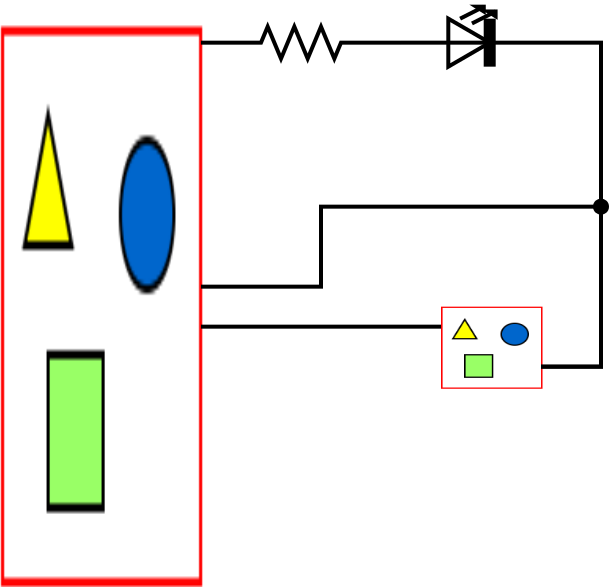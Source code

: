 <?xml version="1.0" encoding="UTF-8"?>
<dia:diagram xmlns:dia="http://www.lysator.liu.se/~alla/dia/">
  <dia:layer name="Background" visible="true" active="true">
    <dia:object type="Standard - Image" version="0" id="O0">
      <dia:attribute name="obj_pos">
        <dia:point val="18,7"/>
      </dia:attribute>
      <dia:attribute name="obj_bb">
        <dia:rectangle val="17.95,6.95;23.079,21.05"/>
      </dia:attribute>
      <dia:attribute name="elem_corner">
        <dia:point val="18,7"/>
      </dia:attribute>
      <dia:attribute name="elem_width">
        <dia:real val="5.029"/>
      </dia:attribute>
      <dia:attribute name="elem_height">
        <dia:real val="14"/>
      </dia:attribute>
      <dia:attribute name="draw_border">
        <dia:boolean val="false"/>
      </dia:attribute>
      <dia:attribute name="keep_aspect">
        <dia:boolean val="true"/>
      </dia:attribute>
      <dia:attribute name="file">
        <dia:string>#lpc1114-block.png#</dia:string>
      </dia:attribute>
    </dia:object>
    <dia:object type="Standard - Image" version="0" id="O1">
      <dia:attribute name="obj_pos">
        <dia:point val="29,14"/>
      </dia:attribute>
      <dia:attribute name="obj_bb">
        <dia:rectangle val="28.95,13.95;31.588,16.103"/>
      </dia:attribute>
      <dia:attribute name="elem_corner">
        <dia:point val="29,14"/>
      </dia:attribute>
      <dia:attribute name="elem_width">
        <dia:real val="2.538"/>
      </dia:attribute>
      <dia:attribute name="elem_height">
        <dia:real val="2.053"/>
      </dia:attribute>
      <dia:attribute name="draw_border">
        <dia:boolean val="false"/>
      </dia:attribute>
      <dia:attribute name="keep_aspect">
        <dia:boolean val="true"/>
      </dia:attribute>
      <dia:attribute name="file">
        <dia:string>#battery-block.png#</dia:string>
      </dia:attribute>
    </dia:object>
    <dia:object type="Standard - ZigZagLine" version="1" id="O2">
      <dia:attribute name="obj_pos">
        <dia:point val="23,14.5"/>
      </dia:attribute>
      <dia:attribute name="obj_bb">
        <dia:rectangle val="22.95,14.45;29.071,14.55"/>
      </dia:attribute>
      <dia:attribute name="orth_points">
        <dia:point val="23,14.5"/>
        <dia:point val="25.5,14.5"/>
        <dia:point val="25.5,14.5"/>
        <dia:point val="29,14.5"/>
        <dia:point val="29,14.5"/>
      </dia:attribute>
      <dia:attribute name="orth_orient">
        <dia:enum val="0"/>
        <dia:enum val="1"/>
        <dia:enum val="0"/>
        <dia:enum val="1"/>
      </dia:attribute>
      <dia:attribute name="autorouting">
        <dia:boolean val="false"/>
      </dia:attribute>
    </dia:object>
    <dia:object type="Standard - ZigZagLine" version="1" id="O3">
      <dia:attribute name="obj_pos">
        <dia:point val="23,13.5"/>
      </dia:attribute>
      <dia:attribute name="obj_bb">
        <dia:rectangle val="22.95,11.45;33.05,15.55"/>
      </dia:attribute>
      <dia:attribute name="orth_points">
        <dia:point val="23,13.5"/>
        <dia:point val="26,13.5"/>
        <dia:point val="26,11.5"/>
        <dia:point val="33,11.5"/>
        <dia:point val="33,15.5"/>
        <dia:point val="31.5,15.5"/>
      </dia:attribute>
      <dia:attribute name="orth_orient">
        <dia:enum val="0"/>
        <dia:enum val="1"/>
        <dia:enum val="0"/>
        <dia:enum val="1"/>
        <dia:enum val="0"/>
      </dia:attribute>
      <dia:attribute name="autorouting">
        <dia:boolean val="false"/>
      </dia:attribute>
    </dia:object>
    <dia:object type="Circuit - Horizontal Led (European)" version="1" id="O4">
      <dia:attribute name="obj_pos">
        <dia:point val="28,6.5"/>
      </dia:attribute>
      <dia:attribute name="obj_bb">
        <dia:rectangle val="28,6.429;31.4,8.087"/>
      </dia:attribute>
      <dia:attribute name="meta">
        <dia:composite type="dict"/>
      </dia:attribute>
      <dia:attribute name="elem_corner">
        <dia:point val="28,6.5"/>
      </dia:attribute>
      <dia:attribute name="elem_width">
        <dia:real val="3.4"/>
      </dia:attribute>
      <dia:attribute name="elem_height">
        <dia:real val="1.5"/>
      </dia:attribute>
      <dia:attribute name="line_width">
        <dia:real val="0.1"/>
      </dia:attribute>
      <dia:attribute name="line_colour">
        <dia:color val="#000000"/>
      </dia:attribute>
      <dia:attribute name="fill_colour">
        <dia:color val="#ffffff"/>
      </dia:attribute>
      <dia:attribute name="show_background">
        <dia:boolean val="true"/>
      </dia:attribute>
      <dia:attribute name="line_style">
        <dia:enum val="0"/>
        <dia:real val="1"/>
      </dia:attribute>
      <dia:attribute name="flip_horizontal">
        <dia:boolean val="false"/>
      </dia:attribute>
      <dia:attribute name="flip_vertical">
        <dia:boolean val="false"/>
      </dia:attribute>
      <dia:attribute name="subscale">
        <dia:real val="1"/>
      </dia:attribute>
    </dia:object>
    <dia:object type="Circuit - Horizontal Resistor" version="1" id="O5">
      <dia:attribute name="obj_pos">
        <dia:point val="23,7"/>
      </dia:attribute>
      <dia:attribute name="obj_bb">
        <dia:rectangle val="23,6.87;28,7.93"/>
      </dia:attribute>
      <dia:attribute name="meta">
        <dia:composite type="dict"/>
      </dia:attribute>
      <dia:attribute name="elem_corner">
        <dia:point val="23,7"/>
      </dia:attribute>
      <dia:attribute name="elem_width">
        <dia:real val="5.0"/>
      </dia:attribute>
      <dia:attribute name="elem_height">
        <dia:real val="0.8"/>
      </dia:attribute>
      <dia:attribute name="line_width">
        <dia:real val="0.1"/>
      </dia:attribute>
      <dia:attribute name="line_colour">
        <dia:color val="#000000"/>
      </dia:attribute>
      <dia:attribute name="fill_colour">
        <dia:color val="#ffffff"/>
      </dia:attribute>
      <dia:attribute name="show_background">
        <dia:boolean val="true"/>
      </dia:attribute>
      <dia:attribute name="line_style">
        <dia:enum val="0"/>
        <dia:real val="1"/>
      </dia:attribute>
      <dia:attribute name="flip_horizontal">
        <dia:boolean val="false"/>
      </dia:attribute>
      <dia:attribute name="flip_vertical">
        <dia:boolean val="false"/>
      </dia:attribute>
      <dia:attribute name="subscale">
        <dia:real val="1"/>
      </dia:attribute>
      <dia:attribute name="custom:id">
        <dia:string>##</dia:string>
      </dia:attribute>
      <dia:attribute name="custom:ohms">
        <dia:int val="0"/>
      </dia:attribute>
      <dia:attribute name="custom:power">
        <dia:real val="0"/>
      </dia:attribute>
      <dia:attribute name="custom:smd">
        <dia:boolean val="false"/>
      </dia:attribute>
    </dia:object>
    <dia:object type="Standard - ZigZagLine" version="1" id="O6">
      <dia:attribute name="obj_pos">
        <dia:point val="31.4,7.4"/>
      </dia:attribute>
      <dia:attribute name="obj_bb">
        <dia:rectangle val="31.35,7.35;33.05,15.55"/>
      </dia:attribute>
      <dia:attribute name="orth_points">
        <dia:point val="31.4,7.4"/>
        <dia:point val="33,7.4"/>
        <dia:point val="33,15.5"/>
        <dia:point val="31.5,15.5"/>
      </dia:attribute>
      <dia:attribute name="orth_orient">
        <dia:enum val="0"/>
        <dia:enum val="1"/>
        <dia:enum val="0"/>
      </dia:attribute>
      <dia:attribute name="autorouting">
        <dia:boolean val="false"/>
      </dia:attribute>
      <dia:connections>
        <dia:connection handle="0" to="O4" connection="1"/>
      </dia:connections>
    </dia:object>
    <dia:object type="Standard - Ellipse" version="0" id="O7">
      <dia:attribute name="obj_pos">
        <dia:point val="32.9,11.4"/>
      </dia:attribute>
      <dia:attribute name="obj_bb">
        <dia:rectangle val="32.8,11.3;33.2,11.7"/>
      </dia:attribute>
      <dia:attribute name="elem_corner">
        <dia:point val="32.9,11.4"/>
      </dia:attribute>
      <dia:attribute name="elem_width">
        <dia:real val="0.2"/>
      </dia:attribute>
      <dia:attribute name="elem_height">
        <dia:real val="0.2"/>
      </dia:attribute>
      <dia:attribute name="border_width">
        <dia:real val="0.2"/>
      </dia:attribute>
      <dia:attribute name="inner_color">
        <dia:color val="#000000"/>
      </dia:attribute>
    </dia:object>
  </dia:layer>
</dia:diagram>
